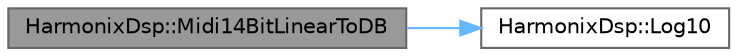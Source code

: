 digraph "HarmonixDsp::Midi14BitLinearToDB"
{
 // INTERACTIVE_SVG=YES
 // LATEX_PDF_SIZE
  bgcolor="transparent";
  edge [fontname=Helvetica,fontsize=10,labelfontname=Helvetica,labelfontsize=10];
  node [fontname=Helvetica,fontsize=10,shape=box,height=0.2,width=0.4];
  rankdir="LR";
  Node1 [id="Node000001",label="HarmonixDsp::Midi14BitLinearToDB",height=0.2,width=0.4,color="gray40", fillcolor="grey60", style="filled", fontcolor="black",tooltip=" "];
  Node1 -> Node2 [id="edge1_Node000001_Node000002",color="steelblue1",style="solid",tooltip=" "];
  Node2 [id="Node000002",label="HarmonixDsp::Log10",height=0.2,width=0.4,color="grey40", fillcolor="white", style="filled",URL="$d0/db6/namespaceHarmonixDsp.html#a60a767a1a0d7b5e397b80c8c4f95568c",tooltip=" "];
}
